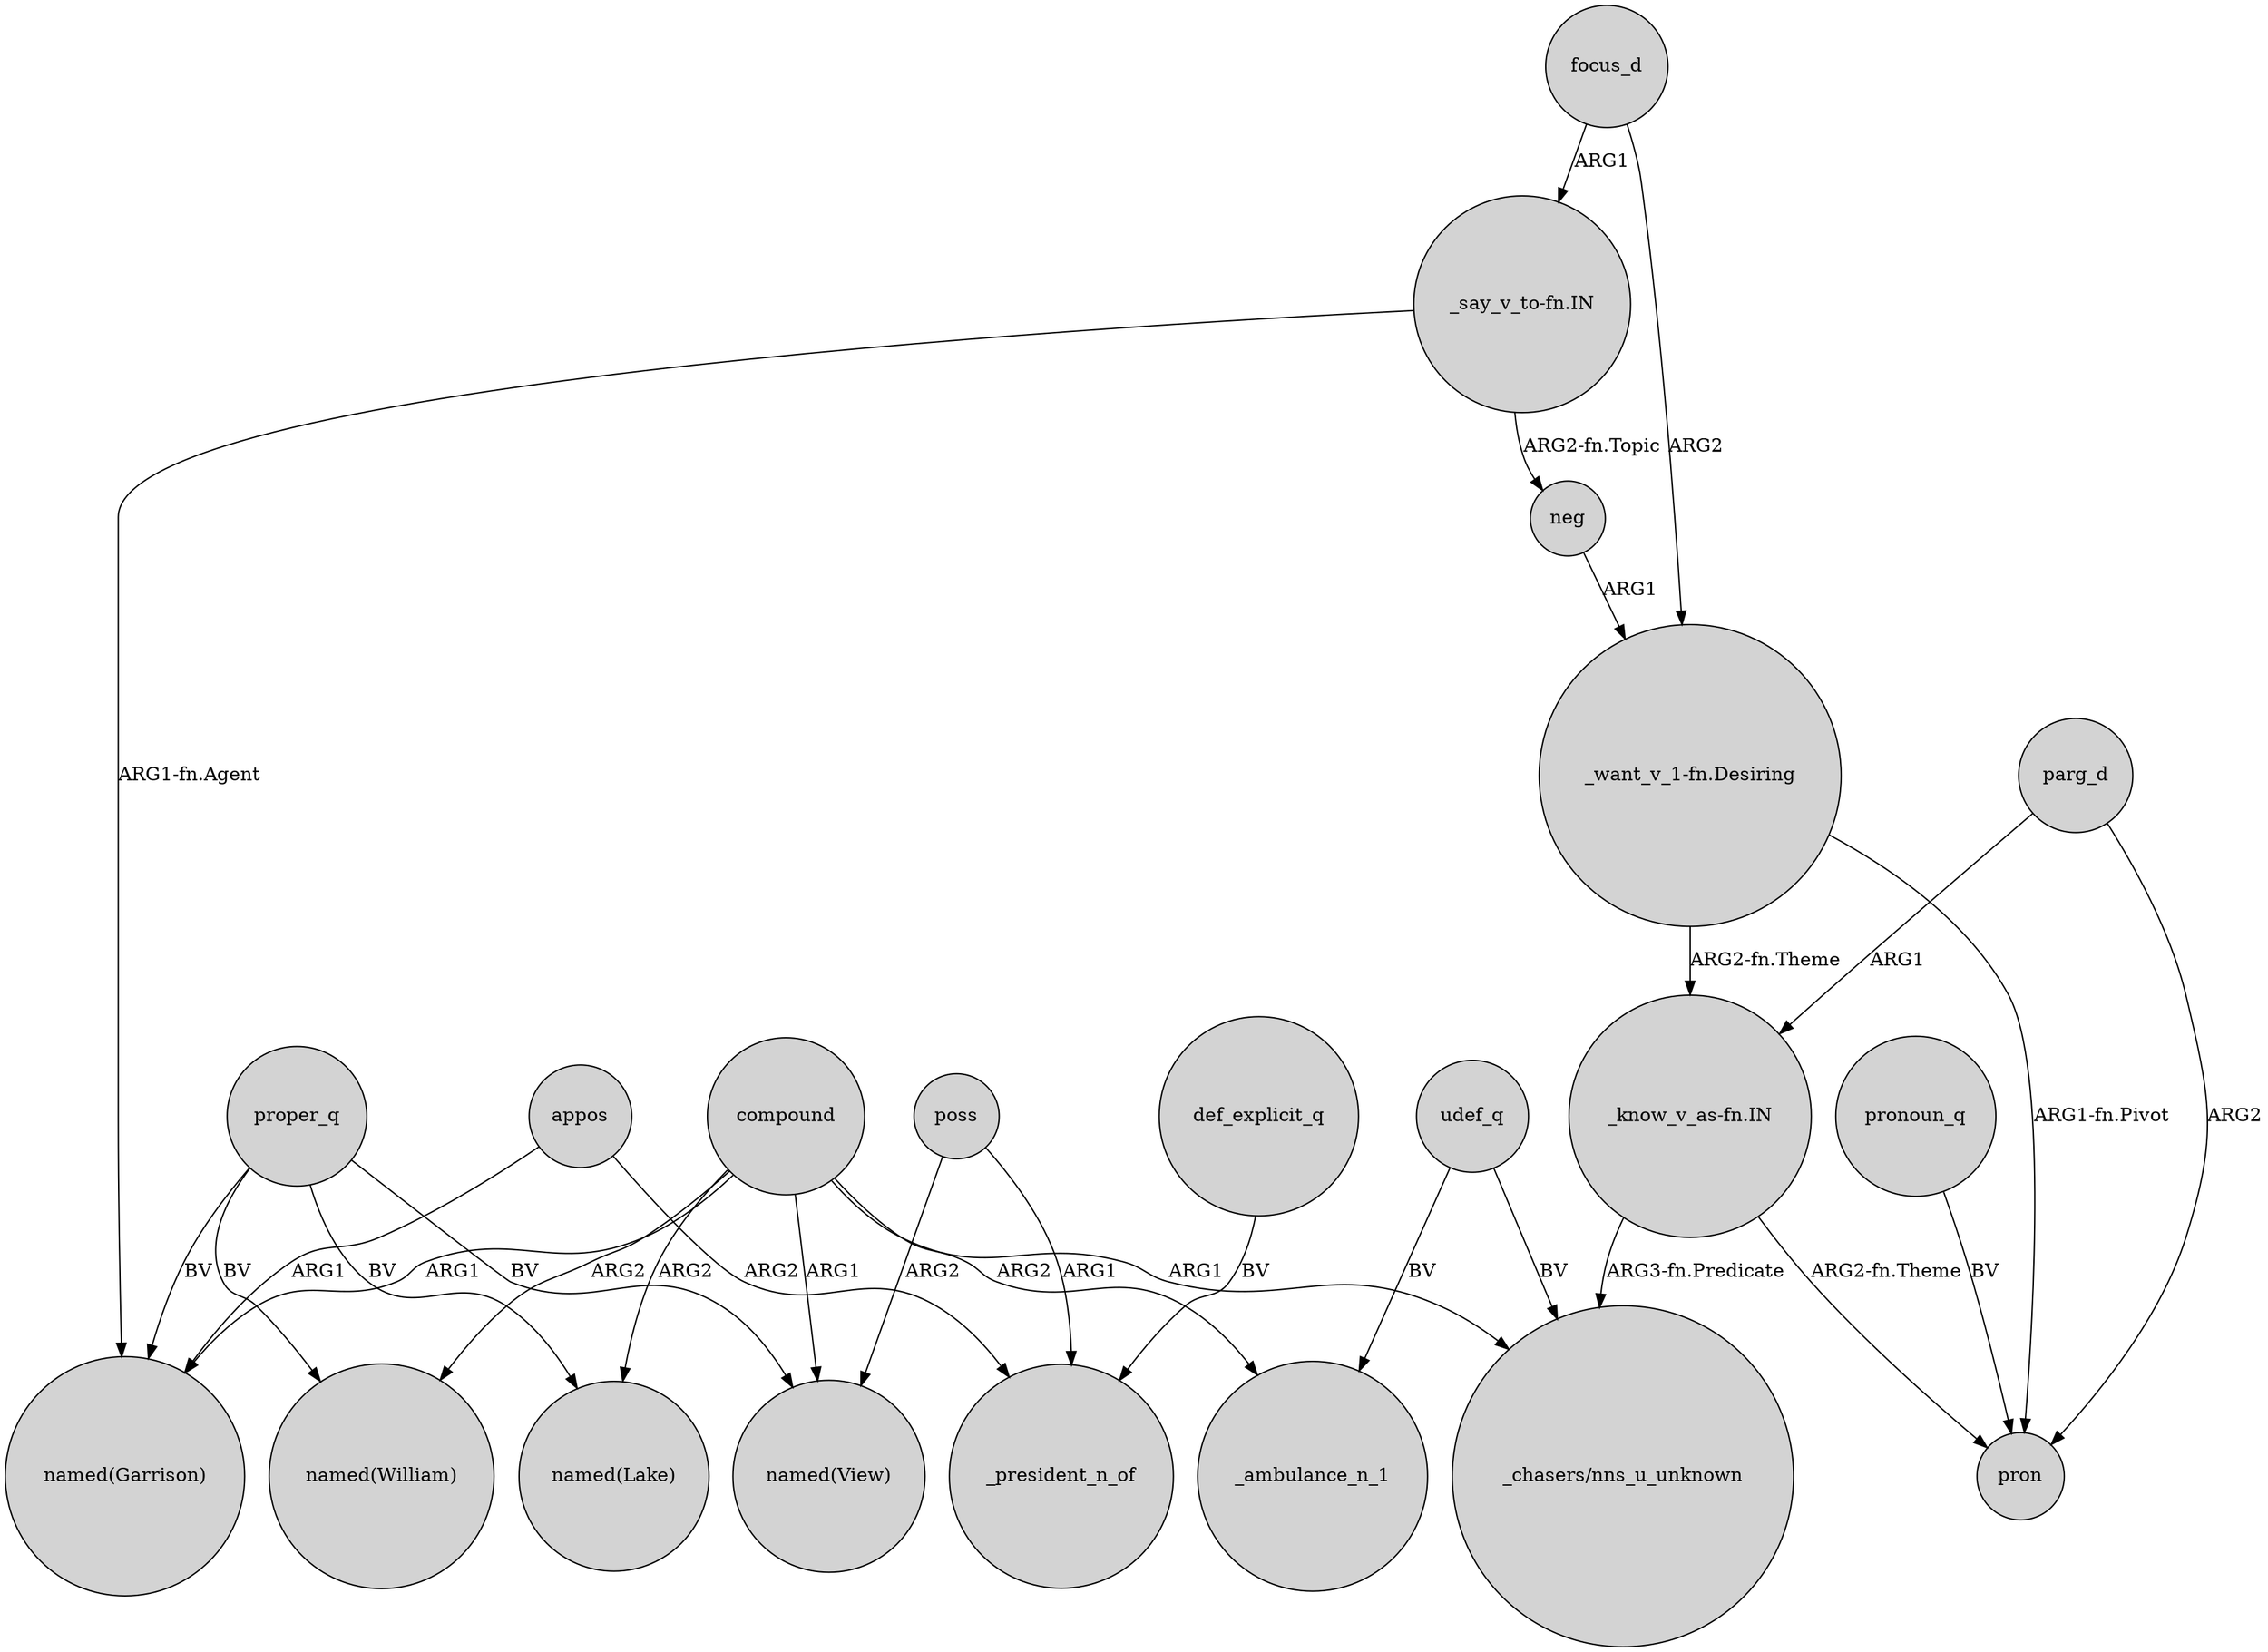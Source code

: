digraph {
	node [shape=circle style=filled]
	compound -> "named(Garrison)" [label=ARG1]
	"_know_v_as-fn.IN" -> "_chasers/nns_u_unknown" [label="ARG3-fn.Predicate"]
	compound -> "named(Lake)" [label=ARG2]
	poss -> "named(View)" [label=ARG2]
	"_want_v_1-fn.Desiring" -> pron [label="ARG1-fn.Pivot"]
	parg_d -> "_know_v_as-fn.IN" [label=ARG1]
	proper_q -> "named(Lake)" [label=BV]
	parg_d -> pron [label=ARG2]
	poss -> _president_n_of [label=ARG1]
	appos -> _president_n_of [label=ARG2]
	pronoun_q -> pron [label=BV]
	"_want_v_1-fn.Desiring" -> "_know_v_as-fn.IN" [label="ARG2-fn.Theme"]
	focus_d -> "_want_v_1-fn.Desiring" [label=ARG2]
	compound -> "named(William)" [label=ARG2]
	def_explicit_q -> _president_n_of [label=BV]
	proper_q -> "named(Garrison)" [label=BV]
	udef_q -> "_chasers/nns_u_unknown" [label=BV]
	compound -> "named(View)" [label=ARG1]
	appos -> "named(Garrison)" [label=ARG1]
	"_say_v_to-fn.IN" -> neg [label="ARG2-fn.Topic"]
	compound -> "_chasers/nns_u_unknown" [label=ARG1]
	udef_q -> _ambulance_n_1 [label=BV]
	neg -> "_want_v_1-fn.Desiring" [label=ARG1]
	"_know_v_as-fn.IN" -> pron [label="ARG2-fn.Theme"]
	"_say_v_to-fn.IN" -> "named(Garrison)" [label="ARG1-fn.Agent"]
	compound -> _ambulance_n_1 [label=ARG2]
	proper_q -> "named(William)" [label=BV]
	focus_d -> "_say_v_to-fn.IN" [label=ARG1]
	proper_q -> "named(View)" [label=BV]
}
